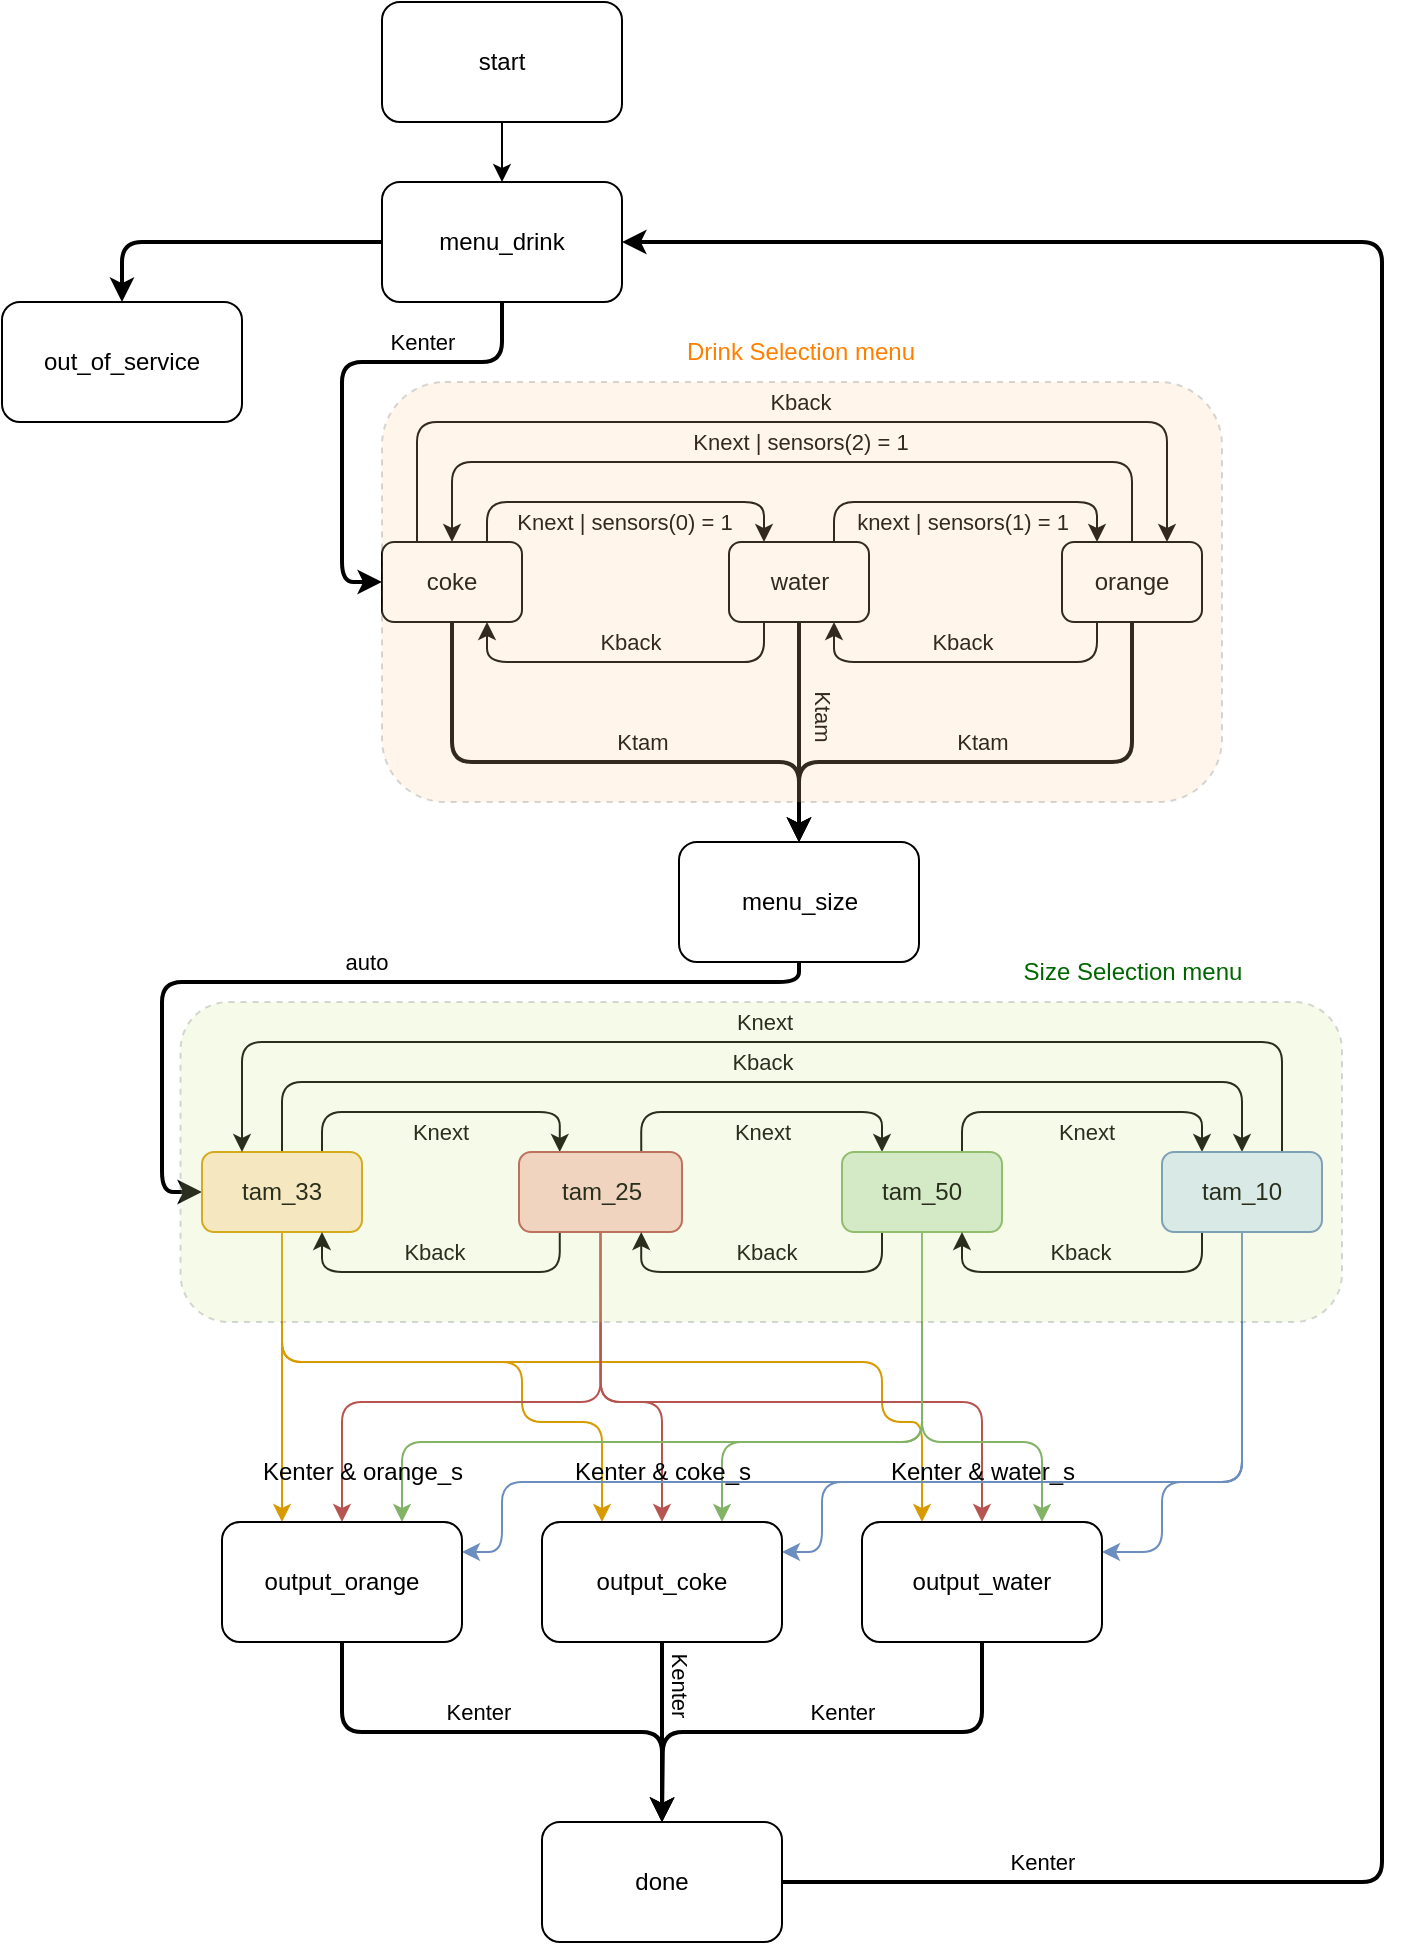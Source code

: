 <mxfile version="26.1.1">
  <diagram name="Página-1" id="BzJjlylcrEKQn-_PNT2H">
    <mxGraphModel dx="1114" dy="558" grid="1" gridSize="10" guides="1" tooltips="1" connect="1" arrows="1" fold="1" page="1" pageScale="1" pageWidth="827" pageHeight="1169" math="0" shadow="0">
      <root>
        <mxCell id="0" />
        <mxCell id="1" parent="0" />
        <mxCell id="Gohm2ubmYAme0MA3quc5-3" style="edgeStyle=orthogonalEdgeStyle;rounded=0;orthogonalLoop=1;jettySize=auto;html=1;exitX=0.5;exitY=1;exitDx=0;exitDy=0;" parent="1" source="Gohm2ubmYAme0MA3quc5-1" target="Gohm2ubmYAme0MA3quc5-2" edge="1">
          <mxGeometry relative="1" as="geometry" />
        </mxCell>
        <mxCell id="Gohm2ubmYAme0MA3quc5-1" value="start" style="rounded=1;whiteSpace=wrap;html=1;" parent="1" vertex="1">
          <mxGeometry x="310" y="60" width="120" height="60" as="geometry" />
        </mxCell>
        <mxCell id="Gohm2ubmYAme0MA3quc5-6" style="edgeStyle=orthogonalEdgeStyle;rounded=1;orthogonalLoop=1;jettySize=auto;html=1;exitX=0;exitY=0.5;exitDx=0;exitDy=0;entryX=0.5;entryY=0;entryDx=0;entryDy=0;curved=0;strokeWidth=2;" parent="1" source="Gohm2ubmYAme0MA3quc5-2" target="Gohm2ubmYAme0MA3quc5-5" edge="1">
          <mxGeometry relative="1" as="geometry" />
        </mxCell>
        <mxCell id="Gohm2ubmYAme0MA3quc5-10" style="edgeStyle=orthogonalEdgeStyle;rounded=1;orthogonalLoop=1;jettySize=auto;html=1;exitX=0.5;exitY=1;exitDx=0;exitDy=0;entryX=0;entryY=0.5;entryDx=0;entryDy=0;curved=0;strokeWidth=2;" parent="1" source="Gohm2ubmYAme0MA3quc5-2" target="Gohm2ubmYAme0MA3quc5-7" edge="1">
          <mxGeometry relative="1" as="geometry">
            <Array as="points">
              <mxPoint x="370" y="240" />
              <mxPoint x="290" y="240" />
              <mxPoint x="290" y="350" />
            </Array>
          </mxGeometry>
        </mxCell>
        <mxCell id="Gohm2ubmYAme0MA3quc5-85" value="Kenter" style="edgeLabel;html=1;align=center;verticalAlign=middle;resizable=0;points=[];" parent="Gohm2ubmYAme0MA3quc5-10" vertex="1" connectable="0">
          <mxGeometry x="-0.35" y="-2" relative="1" as="geometry">
            <mxPoint x="8" y="-8" as="offset" />
          </mxGeometry>
        </mxCell>
        <mxCell id="Gohm2ubmYAme0MA3quc5-2" value="menu_drink" style="rounded=1;whiteSpace=wrap;html=1;" parent="1" vertex="1">
          <mxGeometry x="310" y="150" width="120" height="60" as="geometry" />
        </mxCell>
        <mxCell id="Gohm2ubmYAme0MA3quc5-5" value="out_of_service" style="rounded=1;whiteSpace=wrap;html=1;" parent="1" vertex="1">
          <mxGeometry x="120" y="210" width="120" height="60" as="geometry" />
        </mxCell>
        <mxCell id="Gohm2ubmYAme0MA3quc5-17" style="edgeStyle=orthogonalEdgeStyle;rounded=1;orthogonalLoop=1;jettySize=auto;html=1;exitX=0.75;exitY=0;exitDx=0;exitDy=0;entryX=0.25;entryY=0;entryDx=0;entryDy=0;curved=0;" parent="1" source="Gohm2ubmYAme0MA3quc5-7" target="Gohm2ubmYAme0MA3quc5-8" edge="1">
          <mxGeometry relative="1" as="geometry" />
        </mxCell>
        <mxCell id="Gohm2ubmYAme0MA3quc5-21" value="Knext | sensors(0) = 1" style="edgeLabel;html=1;align=center;verticalAlign=middle;resizable=0;points=[];" parent="Gohm2ubmYAme0MA3quc5-17" vertex="1" connectable="0">
          <mxGeometry x="0.014" y="-1" relative="1" as="geometry">
            <mxPoint x="-2" y="9" as="offset" />
          </mxGeometry>
        </mxCell>
        <mxCell id="Gohm2ubmYAme0MA3quc5-18" style="edgeStyle=orthogonalEdgeStyle;rounded=1;orthogonalLoop=1;jettySize=auto;html=1;exitX=0.25;exitY=0;exitDx=0;exitDy=0;entryX=0.75;entryY=0;entryDx=0;entryDy=0;curved=0;" parent="1" source="Gohm2ubmYAme0MA3quc5-7" target="Gohm2ubmYAme0MA3quc5-9" edge="1">
          <mxGeometry relative="1" as="geometry">
            <Array as="points">
              <mxPoint x="328" y="270" />
              <mxPoint x="703" y="270" />
            </Array>
          </mxGeometry>
        </mxCell>
        <mxCell id="Gohm2ubmYAme0MA3quc5-23" value="Kback" style="edgeLabel;html=1;align=center;verticalAlign=middle;resizable=0;points=[];" parent="Gohm2ubmYAme0MA3quc5-18" vertex="1" connectable="0">
          <mxGeometry x="0.04" y="2" relative="1" as="geometry">
            <mxPoint x="-6" y="-8" as="offset" />
          </mxGeometry>
        </mxCell>
        <mxCell id="Gohm2ubmYAme0MA3quc5-32" style="edgeStyle=orthogonalEdgeStyle;rounded=1;orthogonalLoop=1;jettySize=auto;html=1;exitX=0.5;exitY=1;exitDx=0;exitDy=0;entryX=0.5;entryY=0;entryDx=0;entryDy=0;curved=0;strokeWidth=2;" parent="1" source="Gohm2ubmYAme0MA3quc5-7" target="Gohm2ubmYAme0MA3quc5-31" edge="1">
          <mxGeometry relative="1" as="geometry">
            <Array as="points">
              <mxPoint x="345" y="440" />
              <mxPoint x="519" y="440" />
            </Array>
          </mxGeometry>
        </mxCell>
        <mxCell id="Gohm2ubmYAme0MA3quc5-35" value="Ktam" style="edgeLabel;html=1;align=center;verticalAlign=middle;resizable=0;points=[];" parent="Gohm2ubmYAme0MA3quc5-32" vertex="1" connectable="0">
          <mxGeometry x="0.136" y="4" relative="1" as="geometry">
            <mxPoint x="4" y="-6" as="offset" />
          </mxGeometry>
        </mxCell>
        <mxCell id="Gohm2ubmYAme0MA3quc5-7" value="coke" style="rounded=1;whiteSpace=wrap;html=1;" parent="1" vertex="1">
          <mxGeometry x="310" y="330" width="70" height="40" as="geometry" />
        </mxCell>
        <mxCell id="Gohm2ubmYAme0MA3quc5-14" style="edgeStyle=orthogonalEdgeStyle;rounded=1;orthogonalLoop=1;jettySize=auto;html=1;exitX=0.75;exitY=0;exitDx=0;exitDy=0;entryX=0.25;entryY=0;entryDx=0;entryDy=0;curved=0;" parent="1" source="Gohm2ubmYAme0MA3quc5-8" target="Gohm2ubmYAme0MA3quc5-9" edge="1">
          <mxGeometry relative="1" as="geometry" />
        </mxCell>
        <mxCell id="Gohm2ubmYAme0MA3quc5-25" value="knext | sensors(1) = 1" style="edgeLabel;html=1;align=center;verticalAlign=middle;resizable=0;points=[];" parent="Gohm2ubmYAme0MA3quc5-14" vertex="1" connectable="0">
          <mxGeometry x="-0.067" y="4" relative="1" as="geometry">
            <mxPoint x="4" y="14" as="offset" />
          </mxGeometry>
        </mxCell>
        <mxCell id="Gohm2ubmYAme0MA3quc5-20" style="edgeStyle=orthogonalEdgeStyle;rounded=1;orthogonalLoop=1;jettySize=auto;html=1;exitX=0.25;exitY=1;exitDx=0;exitDy=0;entryX=0.75;entryY=1;entryDx=0;entryDy=0;curved=0;" parent="1" source="Gohm2ubmYAme0MA3quc5-8" target="Gohm2ubmYAme0MA3quc5-7" edge="1">
          <mxGeometry relative="1" as="geometry" />
        </mxCell>
        <mxCell id="Gohm2ubmYAme0MA3quc5-26" value="Kback" style="edgeLabel;html=1;align=center;verticalAlign=middle;resizable=0;points=[];" parent="Gohm2ubmYAme0MA3quc5-20" vertex="1" connectable="0">
          <mxGeometry x="-0.025" y="2" relative="1" as="geometry">
            <mxPoint y="-12" as="offset" />
          </mxGeometry>
        </mxCell>
        <mxCell id="Gohm2ubmYAme0MA3quc5-33" style="edgeStyle=orthogonalEdgeStyle;rounded=1;orthogonalLoop=1;jettySize=auto;html=1;exitX=0.5;exitY=1;exitDx=0;exitDy=0;curved=0;entryX=0.5;entryY=0;entryDx=0;entryDy=0;strokeWidth=2;" parent="1" source="Gohm2ubmYAme0MA3quc5-8" target="Gohm2ubmYAme0MA3quc5-31" edge="1">
          <mxGeometry relative="1" as="geometry">
            <mxPoint x="519" y="460" as="targetPoint" />
          </mxGeometry>
        </mxCell>
        <mxCell id="Gohm2ubmYAme0MA3quc5-37" value="Ktam" style="edgeLabel;html=1;align=center;verticalAlign=middle;resizable=0;points=[];rotation=90;" parent="Gohm2ubmYAme0MA3quc5-33" vertex="1" connectable="0">
          <mxGeometry x="-0.145" y="-3" relative="1" as="geometry">
            <mxPoint x="15" as="offset" />
          </mxGeometry>
        </mxCell>
        <mxCell id="Gohm2ubmYAme0MA3quc5-8" value="water" style="rounded=1;whiteSpace=wrap;html=1;" parent="1" vertex="1">
          <mxGeometry x="483.5" y="330" width="70" height="40" as="geometry" />
        </mxCell>
        <mxCell id="Gohm2ubmYAme0MA3quc5-15" style="edgeStyle=orthogonalEdgeStyle;rounded=1;orthogonalLoop=1;jettySize=auto;html=1;exitX=0.5;exitY=0;exitDx=0;exitDy=0;entryX=0.5;entryY=0;entryDx=0;entryDy=0;curved=0;" parent="1" source="Gohm2ubmYAme0MA3quc5-9" target="Gohm2ubmYAme0MA3quc5-7" edge="1">
          <mxGeometry relative="1" as="geometry">
            <mxPoint x="625" y="270" as="targetPoint" />
            <Array as="points">
              <mxPoint x="685" y="290" />
              <mxPoint x="345" y="290" />
            </Array>
          </mxGeometry>
        </mxCell>
        <mxCell id="Gohm2ubmYAme0MA3quc5-24" value="Knext | sensors(2) = 1" style="edgeLabel;html=1;align=center;verticalAlign=middle;resizable=0;points=[];" parent="Gohm2ubmYAme0MA3quc5-15" vertex="1" connectable="0">
          <mxGeometry x="-0.009" y="-1" relative="1" as="geometry">
            <mxPoint x="2" y="-9" as="offset" />
          </mxGeometry>
        </mxCell>
        <mxCell id="Gohm2ubmYAme0MA3quc5-19" style="edgeStyle=orthogonalEdgeStyle;rounded=1;orthogonalLoop=1;jettySize=auto;html=1;exitX=0.25;exitY=1;exitDx=0;exitDy=0;entryX=0.75;entryY=1;entryDx=0;entryDy=0;curved=0;" parent="1" source="Gohm2ubmYAme0MA3quc5-9" target="Gohm2ubmYAme0MA3quc5-8" edge="1">
          <mxGeometry relative="1" as="geometry" />
        </mxCell>
        <mxCell id="Gohm2ubmYAme0MA3quc5-27" value="Kback" style="edgeLabel;html=1;align=center;verticalAlign=middle;resizable=0;points=[];" parent="Gohm2ubmYAme0MA3quc5-19" vertex="1" connectable="0">
          <mxGeometry x="0.102" y="-1" relative="1" as="geometry">
            <mxPoint x="7" y="-9" as="offset" />
          </mxGeometry>
        </mxCell>
        <mxCell id="Gohm2ubmYAme0MA3quc5-34" style="edgeStyle=orthogonalEdgeStyle;rounded=1;orthogonalLoop=1;jettySize=auto;html=1;exitX=0.5;exitY=1;exitDx=0;exitDy=0;curved=0;entryX=0.5;entryY=0;entryDx=0;entryDy=0;strokeWidth=2;" parent="1" source="Gohm2ubmYAme0MA3quc5-9" target="Gohm2ubmYAme0MA3quc5-31" edge="1">
          <mxGeometry relative="1" as="geometry">
            <mxPoint x="520" y="460" as="targetPoint" />
            <Array as="points">
              <mxPoint x="685" y="440" />
              <mxPoint x="519" y="440" />
            </Array>
          </mxGeometry>
        </mxCell>
        <mxCell id="Gohm2ubmYAme0MA3quc5-36" value="Ktam" style="edgeLabel;html=1;align=center;verticalAlign=middle;resizable=0;points=[];" parent="Gohm2ubmYAme0MA3quc5-34" vertex="1" connectable="0">
          <mxGeometry x="0.013" y="1" relative="1" as="geometry">
            <mxPoint x="-5" y="-11" as="offset" />
          </mxGeometry>
        </mxCell>
        <mxCell id="Gohm2ubmYAme0MA3quc5-9" value="orange" style="rounded=1;whiteSpace=wrap;html=1;" parent="1" vertex="1">
          <mxGeometry x="650" y="330" width="70" height="40" as="geometry" />
        </mxCell>
        <mxCell id="Gohm2ubmYAme0MA3quc5-42" style="edgeStyle=orthogonalEdgeStyle;rounded=1;orthogonalLoop=1;jettySize=auto;html=1;exitX=0.5;exitY=1;exitDx=0;exitDy=0;entryX=0;entryY=0.5;entryDx=0;entryDy=0;curved=0;strokeWidth=2;" parent="1" source="Gohm2ubmYAme0MA3quc5-31" target="Gohm2ubmYAme0MA3quc5-38" edge="1">
          <mxGeometry relative="1" as="geometry">
            <Array as="points">
              <mxPoint x="519" y="550" />
              <mxPoint x="200" y="550" />
              <mxPoint x="200" y="655" />
            </Array>
          </mxGeometry>
        </mxCell>
        <mxCell id="Gohm2ubmYAme0MA3quc5-43" value="auto" style="edgeLabel;html=1;align=center;verticalAlign=middle;resizable=0;points=[];" parent="Gohm2ubmYAme0MA3quc5-42" vertex="1" connectable="0">
          <mxGeometry x="0.006" relative="1" as="geometry">
            <mxPoint x="1" y="-10" as="offset" />
          </mxGeometry>
        </mxCell>
        <mxCell id="Gohm2ubmYAme0MA3quc5-31" value="menu_size" style="rounded=1;whiteSpace=wrap;html=1;" parent="1" vertex="1">
          <mxGeometry x="458.5" y="480" width="120" height="60" as="geometry" />
        </mxCell>
        <mxCell id="Gohm2ubmYAme0MA3quc5-45" style="edgeStyle=orthogonalEdgeStyle;rounded=1;orthogonalLoop=1;jettySize=auto;html=1;exitX=0.75;exitY=0;exitDx=0;exitDy=0;entryX=0.25;entryY=0;entryDx=0;entryDy=0;curved=0;" parent="1" source="Gohm2ubmYAme0MA3quc5-38" target="Gohm2ubmYAme0MA3quc5-39" edge="1">
          <mxGeometry relative="1" as="geometry" />
        </mxCell>
        <mxCell id="Gohm2ubmYAme0MA3quc5-51" value="Knext" style="edgeLabel;html=1;align=center;verticalAlign=middle;resizable=0;points=[];" parent="Gohm2ubmYAme0MA3quc5-45" vertex="1" connectable="0">
          <mxGeometry x="-0.006" y="-2" relative="1" as="geometry">
            <mxPoint y="8" as="offset" />
          </mxGeometry>
        </mxCell>
        <mxCell id="Gohm2ubmYAme0MA3quc5-60" style="edgeStyle=orthogonalEdgeStyle;rounded=1;orthogonalLoop=1;jettySize=auto;html=1;exitX=0.5;exitY=0;exitDx=0;exitDy=0;entryX=0.5;entryY=0;entryDx=0;entryDy=0;curved=0;" parent="1" source="Gohm2ubmYAme0MA3quc5-38" target="Gohm2ubmYAme0MA3quc5-41" edge="1">
          <mxGeometry relative="1" as="geometry">
            <Array as="points">
              <mxPoint x="260" y="600" />
              <mxPoint x="740" y="600" />
            </Array>
          </mxGeometry>
        </mxCell>
        <mxCell id="Gohm2ubmYAme0MA3quc5-61" value="Kback" style="edgeLabel;html=1;align=center;verticalAlign=middle;resizable=0;points=[];" parent="Gohm2ubmYAme0MA3quc5-60" vertex="1" connectable="0">
          <mxGeometry x="-0.111" y="4" relative="1" as="geometry">
            <mxPoint x="30" y="-6" as="offset" />
          </mxGeometry>
        </mxCell>
        <mxCell id="Gohm2ubmYAme0MA3quc5-68" style="edgeStyle=orthogonalEdgeStyle;rounded=1;orthogonalLoop=1;jettySize=auto;html=1;exitX=0.5;exitY=1;exitDx=0;exitDy=0;entryX=0.25;entryY=0;entryDx=0;entryDy=0;fillColor=#ffe6cc;strokeColor=#d79b00;curved=0;" parent="1" source="Gohm2ubmYAme0MA3quc5-38" target="Gohm2ubmYAme0MA3quc5-65" edge="1">
          <mxGeometry relative="1" as="geometry">
            <Array as="points">
              <mxPoint x="260" y="740" />
              <mxPoint x="380" y="740" />
              <mxPoint x="380" y="770" />
              <mxPoint x="420" y="770" />
            </Array>
          </mxGeometry>
        </mxCell>
        <mxCell id="Gohm2ubmYAme0MA3quc5-69" style="edgeStyle=orthogonalEdgeStyle;rounded=1;orthogonalLoop=1;jettySize=auto;html=1;exitX=0.5;exitY=1;exitDx=0;exitDy=0;entryX=0.25;entryY=0;entryDx=0;entryDy=0;fillColor=#ffe6cc;strokeColor=#d79b00;curved=0;" parent="1" source="Gohm2ubmYAme0MA3quc5-38" target="Gohm2ubmYAme0MA3quc5-64" edge="1">
          <mxGeometry relative="1" as="geometry" />
        </mxCell>
        <mxCell id="Gohm2ubmYAme0MA3quc5-70" style="edgeStyle=orthogonalEdgeStyle;rounded=1;orthogonalLoop=1;jettySize=auto;html=1;exitX=0.5;exitY=1;exitDx=0;exitDy=0;entryX=0.25;entryY=0;entryDx=0;entryDy=0;fillColor=#ffe6cc;strokeColor=#d79b00;curved=0;" parent="1" source="Gohm2ubmYAme0MA3quc5-38" target="Gohm2ubmYAme0MA3quc5-66" edge="1">
          <mxGeometry relative="1" as="geometry">
            <Array as="points">
              <mxPoint x="260" y="740" />
              <mxPoint x="560" y="740" />
              <mxPoint x="560" y="770" />
              <mxPoint x="580" y="770" />
            </Array>
          </mxGeometry>
        </mxCell>
        <mxCell id="Gohm2ubmYAme0MA3quc5-38" value="tam_33" style="rounded=1;whiteSpace=wrap;html=1;fillColor=#ffe6cc;strokeColor=#d79b00;" parent="1" vertex="1">
          <mxGeometry x="220" y="635" width="80" height="40" as="geometry" />
        </mxCell>
        <mxCell id="Gohm2ubmYAme0MA3quc5-46" style="edgeStyle=orthogonalEdgeStyle;rounded=1;orthogonalLoop=1;jettySize=auto;html=1;exitX=0.25;exitY=1;exitDx=0;exitDy=0;entryX=0.75;entryY=1;entryDx=0;entryDy=0;curved=0;" parent="1" source="Gohm2ubmYAme0MA3quc5-39" target="Gohm2ubmYAme0MA3quc5-38" edge="1">
          <mxGeometry relative="1" as="geometry" />
        </mxCell>
        <mxCell id="Gohm2ubmYAme0MA3quc5-54" value="Kback" style="edgeLabel;html=1;align=center;verticalAlign=middle;resizable=0;points=[];" parent="Gohm2ubmYAme0MA3quc5-46" vertex="1" connectable="0">
          <mxGeometry x="0.043" y="1" relative="1" as="geometry">
            <mxPoint y="-11" as="offset" />
          </mxGeometry>
        </mxCell>
        <mxCell id="Gohm2ubmYAme0MA3quc5-47" style="edgeStyle=orthogonalEdgeStyle;rounded=1;orthogonalLoop=1;jettySize=auto;html=1;exitX=0.75;exitY=0;exitDx=0;exitDy=0;entryX=0.25;entryY=0;entryDx=0;entryDy=0;curved=0;" parent="1" source="Gohm2ubmYAme0MA3quc5-39" target="Gohm2ubmYAme0MA3quc5-40" edge="1">
          <mxGeometry relative="1" as="geometry" />
        </mxCell>
        <mxCell id="Gohm2ubmYAme0MA3quc5-52" value="Knext" style="edgeLabel;html=1;align=center;verticalAlign=middle;resizable=0;points=[];" parent="Gohm2ubmYAme0MA3quc5-47" vertex="1" connectable="0">
          <mxGeometry x="-0.11" y="-2" relative="1" as="geometry">
            <mxPoint x="9" y="8" as="offset" />
          </mxGeometry>
        </mxCell>
        <mxCell id="Gohm2ubmYAme0MA3quc5-71" style="edgeStyle=orthogonalEdgeStyle;rounded=1;orthogonalLoop=1;jettySize=auto;html=1;exitX=0.5;exitY=1;exitDx=0;exitDy=0;entryX=0.5;entryY=0;entryDx=0;entryDy=0;curved=0;fillColor=#f8cecc;strokeColor=#b85450;" parent="1" source="Gohm2ubmYAme0MA3quc5-39" target="Gohm2ubmYAme0MA3quc5-64" edge="1">
          <mxGeometry relative="1" as="geometry">
            <Array as="points">
              <mxPoint x="419" y="760" />
              <mxPoint x="290" y="760" />
            </Array>
          </mxGeometry>
        </mxCell>
        <mxCell id="Gohm2ubmYAme0MA3quc5-72" style="edgeStyle=orthogonalEdgeStyle;rounded=1;orthogonalLoop=1;jettySize=auto;html=1;exitX=0.5;exitY=1;exitDx=0;exitDy=0;curved=0;fillColor=#f8cecc;strokeColor=#b85450;" parent="1" source="Gohm2ubmYAme0MA3quc5-39" target="Gohm2ubmYAme0MA3quc5-65" edge="1">
          <mxGeometry relative="1" as="geometry">
            <Array as="points">
              <mxPoint x="419" y="760" />
              <mxPoint x="450" y="760" />
            </Array>
          </mxGeometry>
        </mxCell>
        <mxCell id="Gohm2ubmYAme0MA3quc5-73" style="edgeStyle=orthogonalEdgeStyle;rounded=1;orthogonalLoop=1;jettySize=auto;html=1;exitX=0.5;exitY=1;exitDx=0;exitDy=0;curved=0;fillColor=#f8cecc;strokeColor=#b85450;" parent="1" source="Gohm2ubmYAme0MA3quc5-39" target="Gohm2ubmYAme0MA3quc5-66" edge="1">
          <mxGeometry relative="1" as="geometry">
            <Array as="points">
              <mxPoint x="419" y="760" />
              <mxPoint x="610" y="760" />
            </Array>
          </mxGeometry>
        </mxCell>
        <mxCell id="Gohm2ubmYAme0MA3quc5-39" value="tam_25" style="rounded=1;whiteSpace=wrap;html=1;fillColor=#f8cecc;strokeColor=#b85450;" parent="1" vertex="1">
          <mxGeometry x="378.5" y="635" width="81.5" height="40" as="geometry" />
        </mxCell>
        <mxCell id="Gohm2ubmYAme0MA3quc5-48" style="edgeStyle=orthogonalEdgeStyle;rounded=1;orthogonalLoop=1;jettySize=auto;html=1;exitX=0.25;exitY=1;exitDx=0;exitDy=0;entryX=0.75;entryY=1;entryDx=0;entryDy=0;curved=0;" parent="1" source="Gohm2ubmYAme0MA3quc5-40" target="Gohm2ubmYAme0MA3quc5-39" edge="1">
          <mxGeometry relative="1" as="geometry" />
        </mxCell>
        <mxCell id="Gohm2ubmYAme0MA3quc5-55" value="Kback" style="edgeLabel;html=1;align=center;verticalAlign=middle;resizable=0;points=[];" parent="Gohm2ubmYAme0MA3quc5-48" vertex="1" connectable="0">
          <mxGeometry x="-0.027" y="-2" relative="1" as="geometry">
            <mxPoint y="-8" as="offset" />
          </mxGeometry>
        </mxCell>
        <mxCell id="Gohm2ubmYAme0MA3quc5-49" style="edgeStyle=orthogonalEdgeStyle;rounded=1;orthogonalLoop=1;jettySize=auto;html=1;exitX=0.75;exitY=0;exitDx=0;exitDy=0;entryX=0.25;entryY=0;entryDx=0;entryDy=0;curved=0;" parent="1" source="Gohm2ubmYAme0MA3quc5-40" target="Gohm2ubmYAme0MA3quc5-41" edge="1">
          <mxGeometry relative="1" as="geometry" />
        </mxCell>
        <mxCell id="Gohm2ubmYAme0MA3quc5-53" value="Knext" style="edgeLabel;html=1;align=center;verticalAlign=middle;resizable=0;points=[];" parent="Gohm2ubmYAme0MA3quc5-49" vertex="1" connectable="0">
          <mxGeometry x="0.025" y="3" relative="1" as="geometry">
            <mxPoint y="13" as="offset" />
          </mxGeometry>
        </mxCell>
        <mxCell id="Gohm2ubmYAme0MA3quc5-74" style="edgeStyle=orthogonalEdgeStyle;rounded=1;orthogonalLoop=1;jettySize=auto;html=1;exitX=0.5;exitY=1;exitDx=0;exitDy=0;entryX=0.75;entryY=0;entryDx=0;entryDy=0;fillColor=#d5e8d4;strokeColor=#82b366;curved=0;" parent="1" source="Gohm2ubmYAme0MA3quc5-40" target="Gohm2ubmYAme0MA3quc5-64" edge="1">
          <mxGeometry relative="1" as="geometry">
            <Array as="points">
              <mxPoint x="580" y="780" />
              <mxPoint x="320" y="780" />
            </Array>
          </mxGeometry>
        </mxCell>
        <mxCell id="Gohm2ubmYAme0MA3quc5-75" style="edgeStyle=orthogonalEdgeStyle;rounded=1;orthogonalLoop=1;jettySize=auto;html=1;exitX=0.5;exitY=1;exitDx=0;exitDy=0;entryX=0.75;entryY=0;entryDx=0;entryDy=0;fillColor=#d5e8d4;strokeColor=#82b366;curved=0;" parent="1" source="Gohm2ubmYAme0MA3quc5-40" target="Gohm2ubmYAme0MA3quc5-66" edge="1">
          <mxGeometry relative="1" as="geometry">
            <Array as="points">
              <mxPoint x="580" y="780" />
              <mxPoint x="640" y="780" />
            </Array>
          </mxGeometry>
        </mxCell>
        <mxCell id="Gohm2ubmYAme0MA3quc5-77" style="edgeStyle=orthogonalEdgeStyle;rounded=1;orthogonalLoop=1;jettySize=auto;html=1;exitX=0.5;exitY=1;exitDx=0;exitDy=0;entryX=0.75;entryY=0;entryDx=0;entryDy=0;fillColor=#d5e8d4;strokeColor=#82b366;curved=0;" parent="1" source="Gohm2ubmYAme0MA3quc5-40" target="Gohm2ubmYAme0MA3quc5-65" edge="1">
          <mxGeometry relative="1" as="geometry">
            <Array as="points">
              <mxPoint x="580" y="780" />
              <mxPoint x="480" y="780" />
            </Array>
          </mxGeometry>
        </mxCell>
        <mxCell id="Gohm2ubmYAme0MA3quc5-40" value="tam_50" style="rounded=1;whiteSpace=wrap;html=1;fillColor=#d5e8d4;strokeColor=#82b366;" parent="1" vertex="1">
          <mxGeometry x="540" y="635" width="80" height="40" as="geometry" />
        </mxCell>
        <mxCell id="Gohm2ubmYAme0MA3quc5-50" style="edgeStyle=orthogonalEdgeStyle;rounded=1;orthogonalLoop=1;jettySize=auto;html=1;exitX=0.25;exitY=1;exitDx=0;exitDy=0;entryX=0.75;entryY=1;entryDx=0;entryDy=0;curved=0;" parent="1" source="Gohm2ubmYAme0MA3quc5-41" target="Gohm2ubmYAme0MA3quc5-40" edge="1">
          <mxGeometry relative="1" as="geometry" />
        </mxCell>
        <mxCell id="Gohm2ubmYAme0MA3quc5-56" value="Kback" style="edgeLabel;html=1;align=center;verticalAlign=middle;resizable=0;points=[];" parent="Gohm2ubmYAme0MA3quc5-50" vertex="1" connectable="0">
          <mxGeometry x="0.013" y="-1" relative="1" as="geometry">
            <mxPoint y="-9" as="offset" />
          </mxGeometry>
        </mxCell>
        <mxCell id="Gohm2ubmYAme0MA3quc5-62" style="edgeStyle=orthogonalEdgeStyle;rounded=1;orthogonalLoop=1;jettySize=auto;html=1;exitX=0.75;exitY=0;exitDx=0;exitDy=0;entryX=0.25;entryY=0;entryDx=0;entryDy=0;curved=0;" parent="1" source="Gohm2ubmYAme0MA3quc5-41" target="Gohm2ubmYAme0MA3quc5-38" edge="1">
          <mxGeometry relative="1" as="geometry">
            <Array as="points">
              <mxPoint x="760" y="580" />
              <mxPoint x="240" y="580" />
            </Array>
          </mxGeometry>
        </mxCell>
        <mxCell id="Gohm2ubmYAme0MA3quc5-63" value="Knext" style="edgeLabel;html=1;align=center;verticalAlign=middle;resizable=0;points=[];" parent="Gohm2ubmYAme0MA3quc5-62" vertex="1" connectable="0">
          <mxGeometry x="-0.068" y="-2" relative="1" as="geometry">
            <mxPoint x="-21" y="-8" as="offset" />
          </mxGeometry>
        </mxCell>
        <mxCell id="Gohm2ubmYAme0MA3quc5-76" style="edgeStyle=orthogonalEdgeStyle;rounded=1;orthogonalLoop=1;jettySize=auto;html=1;exitX=0.5;exitY=1;exitDx=0;exitDy=0;entryX=1;entryY=0.25;entryDx=0;entryDy=0;curved=0;fillColor=#dae8fc;strokeColor=#6c8ebf;" parent="1" source="Gohm2ubmYAme0MA3quc5-41" target="Gohm2ubmYAme0MA3quc5-64" edge="1">
          <mxGeometry relative="1" as="geometry">
            <mxPoint x="740" y="730" as="targetPoint" />
            <Array as="points">
              <mxPoint x="740" y="800" />
              <mxPoint x="370" y="800" />
              <mxPoint x="370" y="835" />
            </Array>
          </mxGeometry>
        </mxCell>
        <mxCell id="Gohm2ubmYAme0MA3quc5-79" style="edgeStyle=orthogonalEdgeStyle;rounded=1;orthogonalLoop=1;jettySize=auto;html=1;exitX=0.5;exitY=1;exitDx=0;exitDy=0;entryX=1;entryY=0.25;entryDx=0;entryDy=0;curved=0;fillColor=#dae8fc;strokeColor=#6c8ebf;" parent="1" source="Gohm2ubmYAme0MA3quc5-41" target="Gohm2ubmYAme0MA3quc5-65" edge="1">
          <mxGeometry relative="1" as="geometry">
            <Array as="points">
              <mxPoint x="740" y="800" />
              <mxPoint x="530" y="800" />
              <mxPoint x="530" y="835" />
            </Array>
          </mxGeometry>
        </mxCell>
        <mxCell id="Gohm2ubmYAme0MA3quc5-80" style="edgeStyle=orthogonalEdgeStyle;rounded=1;orthogonalLoop=1;jettySize=auto;html=1;exitX=0.5;exitY=1;exitDx=0;exitDy=0;entryX=1;entryY=0.25;entryDx=0;entryDy=0;curved=0;fillColor=#dae8fc;strokeColor=#6c8ebf;" parent="1" source="Gohm2ubmYAme0MA3quc5-41" target="Gohm2ubmYAme0MA3quc5-66" edge="1">
          <mxGeometry relative="1" as="geometry">
            <Array as="points">
              <mxPoint x="740" y="800" />
              <mxPoint x="700" y="800" />
              <mxPoint x="700" y="835" />
            </Array>
          </mxGeometry>
        </mxCell>
        <mxCell id="Gohm2ubmYAme0MA3quc5-41" value="tam_10" style="rounded=1;whiteSpace=wrap;html=1;fillColor=#dae8fc;strokeColor=#6c8ebf;" parent="1" vertex="1">
          <mxGeometry x="700" y="635" width="80" height="40" as="geometry" />
        </mxCell>
        <mxCell id="Gohm2ubmYAme0MA3quc5-82" style="edgeStyle=orthogonalEdgeStyle;rounded=1;orthogonalLoop=1;jettySize=auto;html=1;exitX=0.5;exitY=1;exitDx=0;exitDy=0;entryX=0.5;entryY=0;entryDx=0;entryDy=0;curved=0;strokeWidth=2;" parent="1" source="Gohm2ubmYAme0MA3quc5-64" target="Gohm2ubmYAme0MA3quc5-81" edge="1">
          <mxGeometry relative="1" as="geometry" />
        </mxCell>
        <mxCell id="e-ueGqNdDJw1pfVHbxV7-4" value="Kenter" style="edgeLabel;html=1;align=center;verticalAlign=middle;resizable=0;points=[];" vertex="1" connectable="0" parent="Gohm2ubmYAme0MA3quc5-82">
          <mxGeometry x="-0.136" y="1" relative="1" as="geometry">
            <mxPoint x="5" y="-9" as="offset" />
          </mxGeometry>
        </mxCell>
        <mxCell id="Gohm2ubmYAme0MA3quc5-64" value="output_orange" style="rounded=1;whiteSpace=wrap;html=1;" parent="1" vertex="1">
          <mxGeometry x="230" y="820" width="120" height="60" as="geometry" />
        </mxCell>
        <mxCell id="Gohm2ubmYAme0MA3quc5-83" style="edgeStyle=orthogonalEdgeStyle;rounded=1;orthogonalLoop=1;jettySize=auto;html=1;exitX=0.5;exitY=1;exitDx=0;exitDy=0;curved=0;strokeWidth=2;entryX=0.5;entryY=0;entryDx=0;entryDy=0;" parent="1" source="Gohm2ubmYAme0MA3quc5-65" edge="1" target="Gohm2ubmYAme0MA3quc5-81">
          <mxGeometry relative="1" as="geometry">
            <mxPoint x="450" y="940" as="targetPoint" />
          </mxGeometry>
        </mxCell>
        <mxCell id="e-ueGqNdDJw1pfVHbxV7-7" value="Kenter" style="edgeLabel;html=1;align=center;verticalAlign=middle;resizable=0;points=[];rotation=90;" vertex="1" connectable="0" parent="Gohm2ubmYAme0MA3quc5-83">
          <mxGeometry x="-0.533" y="3" relative="1" as="geometry">
            <mxPoint x="6" as="offset" />
          </mxGeometry>
        </mxCell>
        <mxCell id="Gohm2ubmYAme0MA3quc5-65" value="output_coke" style="rounded=1;whiteSpace=wrap;html=1;" parent="1" vertex="1">
          <mxGeometry x="390" y="820" width="120" height="60" as="geometry" />
        </mxCell>
        <mxCell id="Gohm2ubmYAme0MA3quc5-84" style="edgeStyle=orthogonalEdgeStyle;rounded=1;orthogonalLoop=1;jettySize=auto;html=1;exitX=0.5;exitY=1;exitDx=0;exitDy=0;curved=0;strokeWidth=2;" parent="1" source="Gohm2ubmYAme0MA3quc5-66" edge="1">
          <mxGeometry relative="1" as="geometry">
            <mxPoint x="450" y="970" as="targetPoint" />
          </mxGeometry>
        </mxCell>
        <mxCell id="e-ueGqNdDJw1pfVHbxV7-5" value="Kenter" style="edgeLabel;html=1;align=center;verticalAlign=middle;resizable=0;points=[];" vertex="1" connectable="0" parent="Gohm2ubmYAme0MA3quc5-84">
          <mxGeometry x="0.011" y="-4" relative="1" as="geometry">
            <mxPoint x="11" y="-6" as="offset" />
          </mxGeometry>
        </mxCell>
        <mxCell id="Gohm2ubmYAme0MA3quc5-66" value="output_water" style="rounded=1;whiteSpace=wrap;html=1;" parent="1" vertex="1">
          <mxGeometry x="550" y="820" width="120" height="60" as="geometry" />
        </mxCell>
        <mxCell id="Gohm2ubmYAme0MA3quc5-86" style="edgeStyle=orthogonalEdgeStyle;rounded=1;orthogonalLoop=1;jettySize=auto;html=1;exitX=1;exitY=0.5;exitDx=0;exitDy=0;entryX=1;entryY=0.5;entryDx=0;entryDy=0;curved=0;strokeWidth=2;" parent="1" source="Gohm2ubmYAme0MA3quc5-81" target="Gohm2ubmYAme0MA3quc5-2" edge="1">
          <mxGeometry relative="1" as="geometry">
            <Array as="points">
              <mxPoint x="810" y="1000" />
              <mxPoint x="810" y="180" />
            </Array>
          </mxGeometry>
        </mxCell>
        <mxCell id="e-ueGqNdDJw1pfVHbxV7-8" value="Kenter" style="edgeLabel;html=1;align=center;verticalAlign=middle;resizable=0;points=[];" vertex="1" connectable="0" parent="Gohm2ubmYAme0MA3quc5-86">
          <mxGeometry x="-0.831" y="-4" relative="1" as="geometry">
            <mxPoint x="3" y="-14" as="offset" />
          </mxGeometry>
        </mxCell>
        <mxCell id="Gohm2ubmYAme0MA3quc5-81" value="done" style="rounded=1;whiteSpace=wrap;html=1;" parent="1" vertex="1">
          <mxGeometry x="390" y="970" width="120" height="60" as="geometry" />
        </mxCell>
        <mxCell id="Gohm2ubmYAme0MA3quc5-88" value="Drink Selection menu" style="text;html=1;align=center;verticalAlign=middle;resizable=0;points=[];autosize=1;strokeColor=none;fillColor=none;rotation=0;fontColor=#FF8000;" parent="1" vertex="1">
          <mxGeometry x="448.5" y="220" width="140" height="30" as="geometry" />
        </mxCell>
        <mxCell id="Gohm2ubmYAme0MA3quc5-89" value="" style="rounded=1;whiteSpace=wrap;html=1;fillColor=#ffcc99;dashed=1;fillStyle=auto;strokeColor=#36393d;opacity=20;" parent="1" vertex="1">
          <mxGeometry x="310" y="250" width="420" height="210" as="geometry" />
        </mxCell>
        <mxCell id="Gohm2ubmYAme0MA3quc5-91" value="" style="rounded=1;whiteSpace=wrap;html=1;fillColor=#cdeb8b;dashed=1;fillStyle=auto;strokeColor=#36393d;opacity=20;" parent="1" vertex="1">
          <mxGeometry x="209.25" y="560" width="580.75" height="160" as="geometry" />
        </mxCell>
        <mxCell id="Gohm2ubmYAme0MA3quc5-92" value="Size Selection menu" style="text;html=1;align=center;verticalAlign=middle;resizable=0;points=[];autosize=1;strokeColor=none;fillColor=none;rotation=0;fontColor=#006600;" parent="1" vertex="1">
          <mxGeometry x="620" y="530" width="130" height="30" as="geometry" />
        </mxCell>
        <mxCell id="Gohm2ubmYAme0MA3quc5-93" value="Kenter &amp;amp; orange_s" style="text;html=1;align=center;verticalAlign=middle;resizable=0;points=[];autosize=1;strokeColor=none;fillColor=none;" parent="1" vertex="1">
          <mxGeometry x="240" y="780" width="120" height="30" as="geometry" />
        </mxCell>
        <mxCell id="e-ueGqNdDJw1pfVHbxV7-1" value="Kenter &amp;amp; coke_s" style="text;html=1;align=center;verticalAlign=middle;resizable=0;points=[];autosize=1;strokeColor=none;fillColor=none;" vertex="1" parent="1">
          <mxGeometry x="395" y="780" width="110" height="30" as="geometry" />
        </mxCell>
        <mxCell id="e-ueGqNdDJw1pfVHbxV7-2" value="Kenter &amp;amp; water_s" style="text;html=1;align=center;verticalAlign=middle;resizable=0;points=[];autosize=1;strokeColor=none;fillColor=none;" vertex="1" parent="1">
          <mxGeometry x="550" y="780" width="120" height="30" as="geometry" />
        </mxCell>
      </root>
    </mxGraphModel>
  </diagram>
</mxfile>
